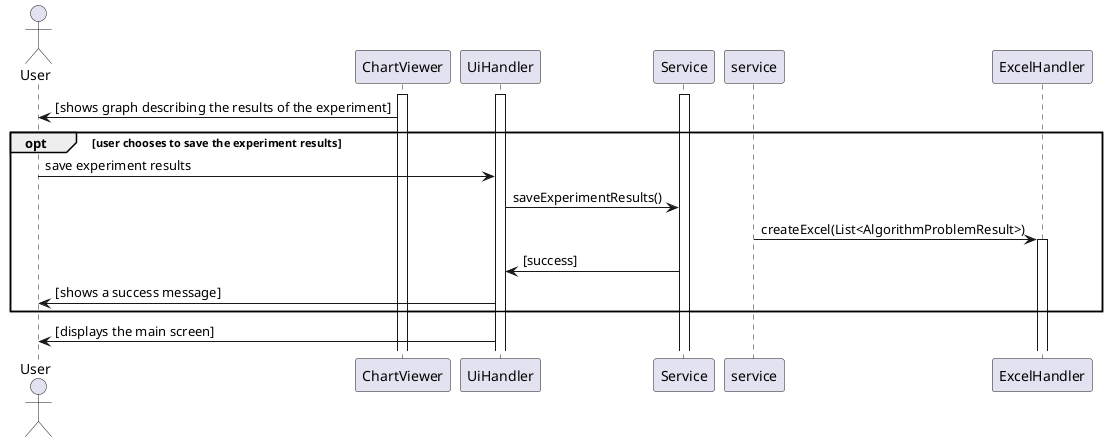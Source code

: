 @startuml
actor User as u
participant ChartViewer as cv

activate UiHandler
activate Service
activate cv

cv -> u : [shows graph describing the results of the experiment]

opt user chooses to save the experiment results
    u -> UiHandler : save experiment results
    UiHandler -> Service : saveExperimentResults()
    service -> ExcelHandler : createExcel(List<AlgorithmProblemResult>)
    activate ExcelHandler

    Service -> UiHandler : [success]
    UiHandler -> u : [shows a success message]
end

UiHandler -> u : [displays the main screen]

@enduml